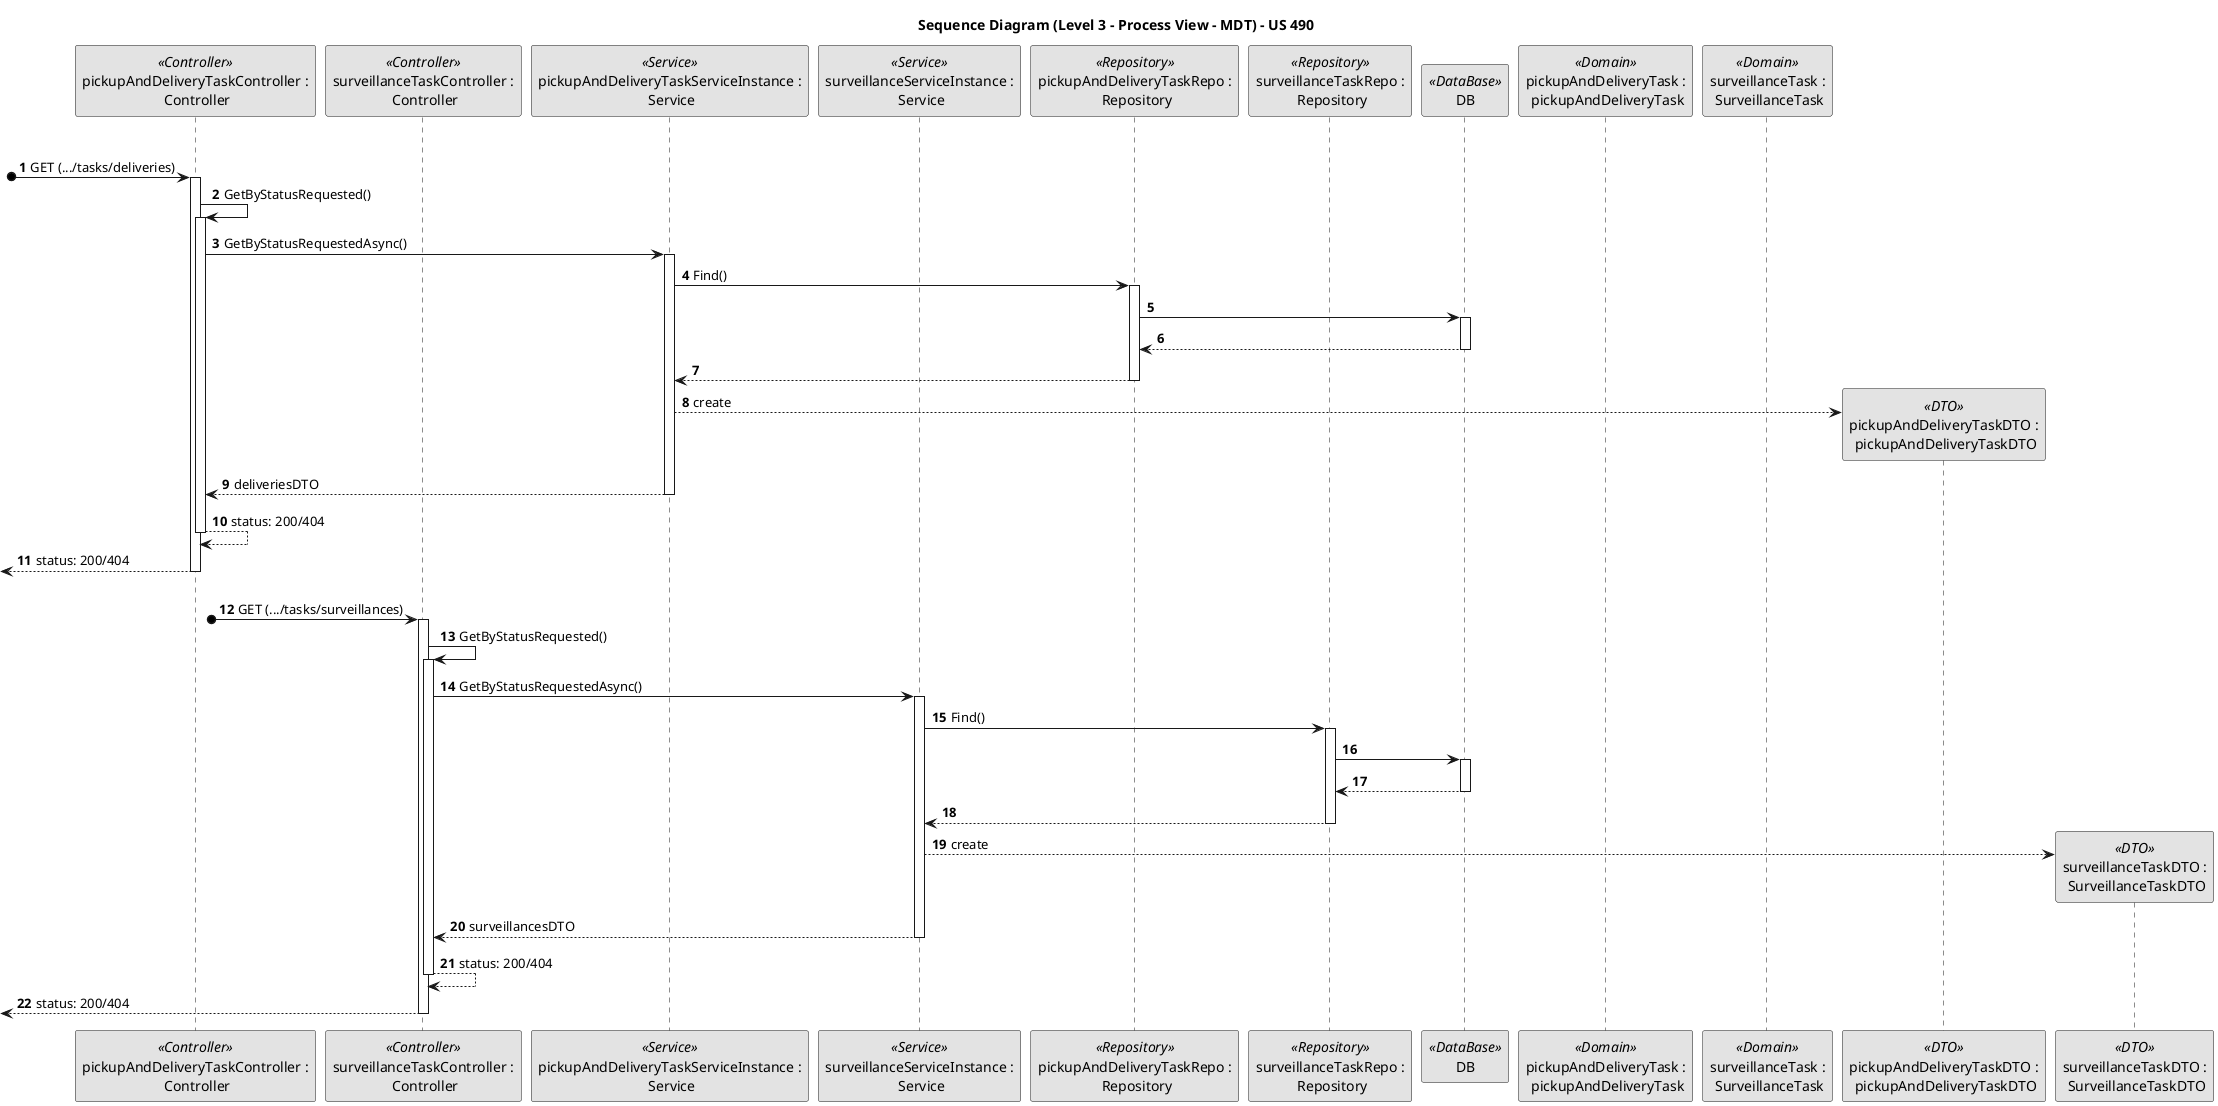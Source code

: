 @startuml
skinparam monochrome true
skinparam packageStyle rectangle
skinparam shadowing false

title Sequence Diagram (Level 3 - Process View - MDT) - US 490
autonumber

participant "pickupAndDeliveryTaskController :\n Controller" as ControllerDelivery <<Controller>>
participant "surveillanceTaskController :\n Controller" as ControllerSurveillance <<Controller>>
participant "pickupAndDeliveryTaskServiceInstance :\n Service" as ServiceDelivery <<Service>>
participant "surveillanceServiceInstance :\n Service" as ServiceSurveillance <<Service>>
participant "pickupAndDeliveryTaskRepo :\n Repository" as RepoDelivery <<Repository>>
participant "surveillanceTaskRepo :\n Repository" as RepoSurveillance <<Repository>>
participant "DB" as DB <<DataBase>>
participant "pickupAndDeliveryTask :\n pickupAndDeliveryTask" as PickupAndDeliveryTask <<Domain>>
participant "surveillanceTask :\n SurveillanceTask" as SurveillanceTask <<Domain>>
participant "pickupAndDeliveryTaskDTO :\n pickupAndDeliveryTaskDTO" as PickupAndDeliveryTaskDTO <<DTO>>
participant "surveillanceTaskDTO :\n SurveillanceTaskDTO" as SurveillanceTaskDTO <<DTO>>

alt pickup and delivery task
    ?o-> ControllerDelivery : GET (.../tasks/deliveries)
    activate ControllerDelivery
        ControllerDelivery -> ControllerDelivery : GetByStatusRequested()
        activate ControllerDelivery
            ControllerDelivery -> ServiceDelivery : GetByStatusRequestedAsync()
            activate ServiceDelivery
                ServiceDelivery -> RepoDelivery : Find()
                activate RepoDelivery
                    RepoDelivery -> DB :
                    activate DB
                    DB --> RepoDelivery :
                    deactivate DB
                    RepoDelivery --> ServiceDelivery :
                deactivate RepoDelivery
                ServiceDelivery --> PickupAndDeliveryTaskDTO**: create
                ServiceDelivery --> ControllerDelivery : deliveriesDTO
            deactivate ServiceDelivery
            ControllerDelivery --> ControllerDelivery : status: 200/404
        deactivate ControllerDelivery

        <-- ControllerDelivery : status: 200/404
    deactivate ControllerDelivery
else surveillance task
    ?o-> ControllerSurveillance : GET (.../tasks/surveillances)
    activate ControllerSurveillance
        ControllerSurveillance -> ControllerSurveillance : GetByStatusRequested()
        activate ControllerSurveillance
            ControllerSurveillance -> ServiceSurveillance : GetByStatusRequestedAsync()
            activate ServiceSurveillance
                ServiceSurveillance -> RepoSurveillance : Find()
                activate RepoSurveillance
                    RepoSurveillance -> DB :
                    activate DB
                    DB --> RepoSurveillance :
                    deactivate DB
                    RepoSurveillance --> ServiceSurveillance :
                deactivate RepoSurveillance
                ServiceSurveillance --> SurveillanceTaskDTO**: create
                ServiceSurveillance --> ControllerSurveillance : surveillancesDTO
            deactivate ServiceSurveillance
            ControllerSurveillance --> ControllerSurveillance : status: 200/404
        deactivate ControllerSurveillance

        <-- ControllerSurveillance : status: 200/404
    deactivate ControllerSurveillance

@enduml
